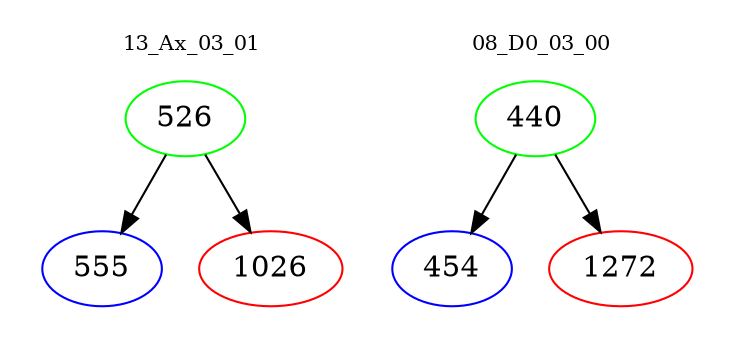 digraph{
subgraph cluster_0 {
color = white
label = "13_Ax_03_01";
fontsize=10;
T0_526 [label="526", color="green"]
T0_526 -> T0_555 [color="black"]
T0_555 [label="555", color="blue"]
T0_526 -> T0_1026 [color="black"]
T0_1026 [label="1026", color="red"]
}
subgraph cluster_1 {
color = white
label = "08_D0_03_00";
fontsize=10;
T1_440 [label="440", color="green"]
T1_440 -> T1_454 [color="black"]
T1_454 [label="454", color="blue"]
T1_440 -> T1_1272 [color="black"]
T1_1272 [label="1272", color="red"]
}
}
